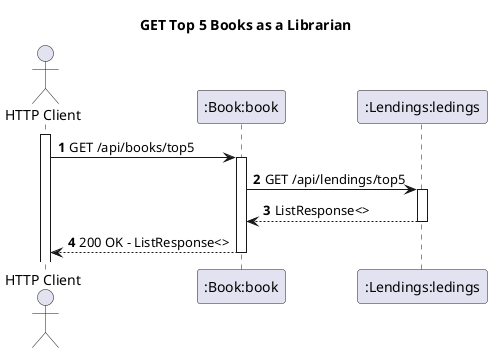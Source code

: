 @startuml
'https://plantuml.com/sequence-diagram
autoactivate on
autonumber

title GET Top 5 Books as a Librarian

actor "HTTP Client" as User
participant ":Book:book" as Rest
participant ":Lendings:ledings" as AuxRest


activate User

User -> Rest: GET /api/books/top5
Rest -> AuxRest: GET /api/lendings/top5
AuxRest --> Rest: ListResponse<>
Rest --> User: 200 OK - ListResponse<>


@enduml
